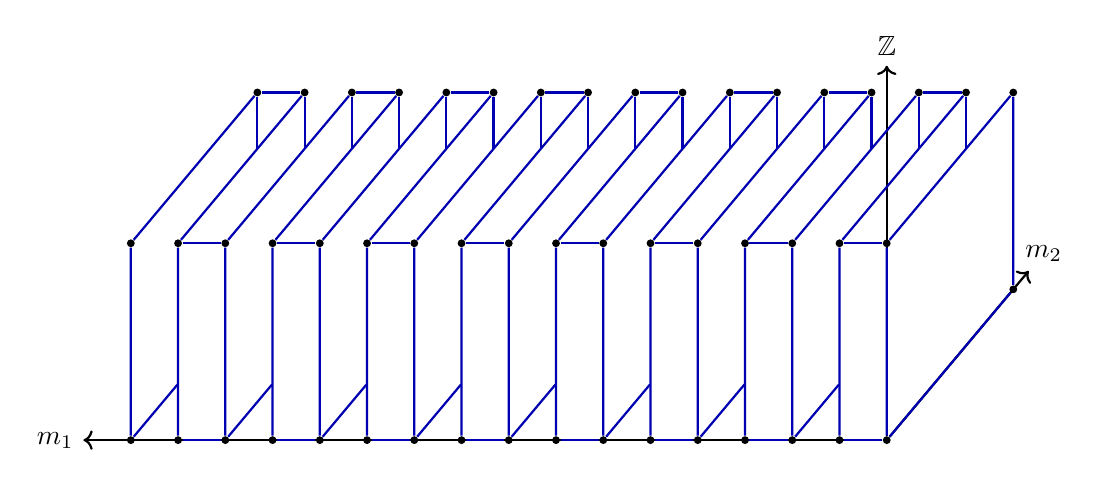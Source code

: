 \begin{tikzpicture}[dot/.style={circle,inner sep=1pt,fill}]
\def\angl{50}
\def\angldepth{180}
\def\tot{16}

\node[dot] (A0) at (0,0) {};
\node[dot] (B0) at ([shift=({90:2.5 cm})]A0) {};
\node[dot] (C0) at ([shift=({\angl:2.5 cm})]B0) {};
\node[dot] (D0) at ([shift=({\angl:2.5 cm})]A0) {};
\node (m1) at ([shift=({\angldepth:\tot*0.66 cm})]A0) {$m_{1}$};
\node (m2) at ([shift=({\angl:3.1 cm})]A0) {$m_{2}$};
\node (Z) at ([shift=({90:5 cm})]A0) {$\mathbb{Z}$};
\draw[thick,black,->] (A0) -- (m1);
\draw[thick,black,->] (A0) -- (m2);
\draw[thick,black,->] (A0) -- (Z);
\draw[thick,blue!70!black] (A0) -- (B0) -- (C0) -- (D0) -- (A0);

\foreach \x in {1,2,...,\tot}{
	\node[dot] (A\x) at ([shift=({\angldepth:\x*0.6 cm})]A0) {};
	\node[dot] (B\x) at ([shift=({\angldepth:\x*0.6 cm})]B0) {};
	\node[dot] (C\x) at ([shift=({\angldepth:\x*0.6 cm})]C0) {};
	\draw[thick,blue!70!black] (A\x) -- (B\x) -- (C\x);
}
\foreach \x[evaluate= \x as \y using {int(\x-1)}] in {1,3,...,\tot}{
	\draw[thick,blue!70!black] (A\x) -- (A\y);
		\draw[thick,blue!70!black] (B\x) -- (B\y);
}
\foreach \x[evaluate= \x as \y using {int(\x-1)}] in {2,4,...,\tot}{
	\draw[thick,blue!70!black] (C\x) -- (C\y);
}
\foreach \x in {1,2,...,\tot}{
\node (w) at ([shift=({-90:0.84 cm})]C\x) {};	
\draw[thick,blue!70!black] (C\x) -- (w);
}

\foreach \x in {2,4,...,\tot}{
	\node (w) at ([shift=({\angl:1.085 cm})]A\x) {};	
	\draw[thick,blue!70!black] (A\x) -- (w);
}
\end{tikzpicture}